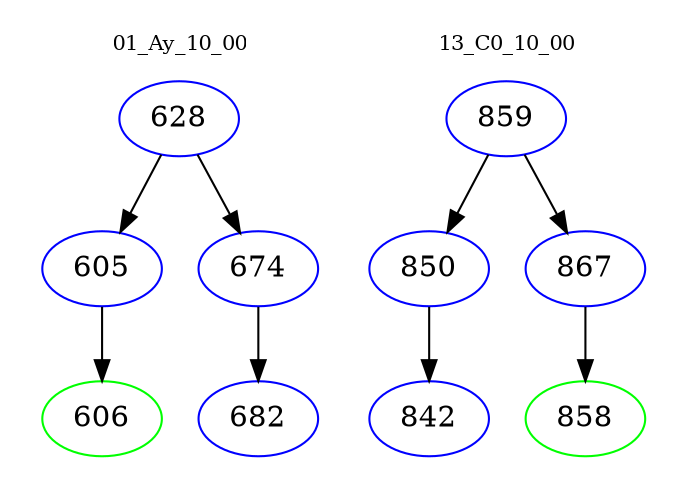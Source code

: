 digraph{
subgraph cluster_0 {
color = white
label = "01_Ay_10_00";
fontsize=10;
T0_628 [label="628", color="blue"]
T0_628 -> T0_605 [color="black"]
T0_605 [label="605", color="blue"]
T0_605 -> T0_606 [color="black"]
T0_606 [label="606", color="green"]
T0_628 -> T0_674 [color="black"]
T0_674 [label="674", color="blue"]
T0_674 -> T0_682 [color="black"]
T0_682 [label="682", color="blue"]
}
subgraph cluster_1 {
color = white
label = "13_C0_10_00";
fontsize=10;
T1_859 [label="859", color="blue"]
T1_859 -> T1_850 [color="black"]
T1_850 [label="850", color="blue"]
T1_850 -> T1_842 [color="black"]
T1_842 [label="842", color="blue"]
T1_859 -> T1_867 [color="black"]
T1_867 [label="867", color="blue"]
T1_867 -> T1_858 [color="black"]
T1_858 [label="858", color="green"]
}
}
